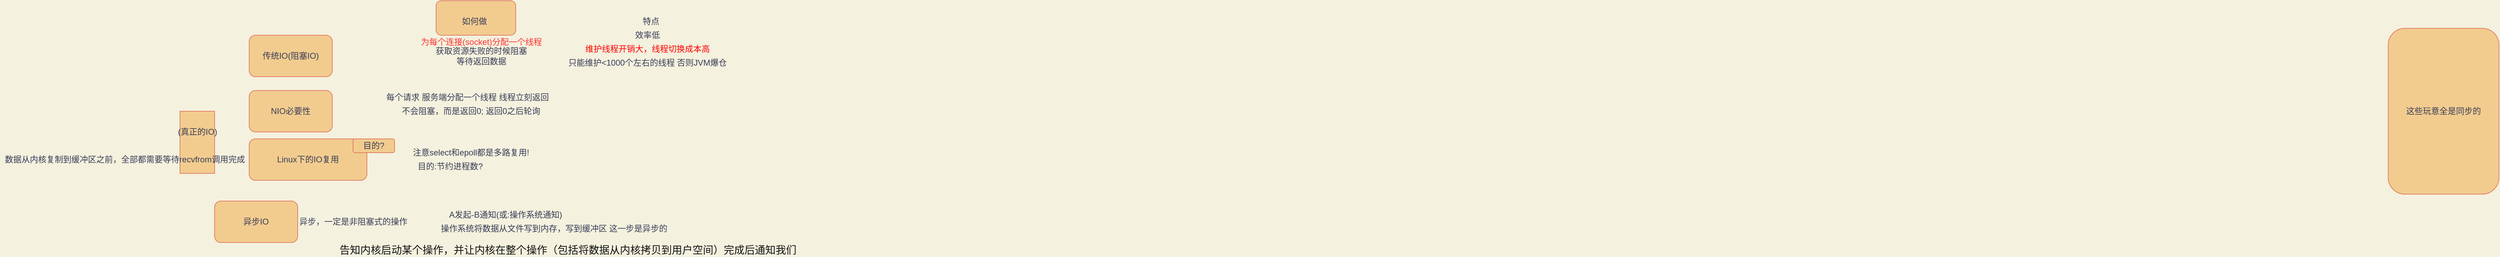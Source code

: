 <mxfile version="13.7.9" type="device" pages="7"><diagram id="jcpJrOP0Y_oxIQ01ZDIn" name="各种IO的区别"><mxGraphModel dx="1422" dy="822" grid="1" gridSize="10" guides="1" tooltips="1" connect="1" arrows="1" fold="1" page="1" pageScale="1" pageWidth="3300" pageHeight="4681" background="#F4F1DE" math="0" shadow="0"><root><mxCell id="aPkKlJgvDQ2-6qIRWal9-0"/><mxCell id="aPkKlJgvDQ2-6qIRWal9-1" parent="aPkKlJgvDQ2-6qIRWal9-0"/><mxCell id="VuOrekHXQq0B_fJ3z3L0-2" value="" style="whiteSpace=wrap;html=1;rounded=0;sketch=0;strokeColor=#E07A5F;fillColor=#F2CC8F;fontColor=#393C56;" parent="aPkKlJgvDQ2-6qIRWal9-1" vertex="1"><mxGeometry x="340" y="370" width="50" height="90" as="geometry"/></mxCell><mxCell id="EaulwQ_MCZhsqrSs8-Di-4" value="" style="rounded=1;whiteSpace=wrap;html=1;fillColor=#F2CC8F;strokeColor=#E07A5F;fontColor=#393C56;" parent="aPkKlJgvDQ2-6qIRWal9-1" vertex="1"><mxGeometry x="710" y="210" width="115" height="50" as="geometry"/></mxCell><mxCell id="tcj21MHT0DZ9KSJWdEU1-0" value="NIO必要性" style="rounded=1;whiteSpace=wrap;html=1;sketch=0;strokeColor=#E07A5F;fillColor=#F2CC8F;fontColor=#393C56;" parent="aPkKlJgvDQ2-6qIRWal9-1" vertex="1"><mxGeometry x="440" y="340" width="120" height="60" as="geometry"/></mxCell><mxCell id="tcj21MHT0DZ9KSJWdEU1-1" value="传统IO(阻塞IO)" style="rounded=1;whiteSpace=wrap;html=1;sketch=0;strokeColor=#E07A5F;fillColor=#F2CC8F;fontColor=#393C56;" parent="aPkKlJgvDQ2-6qIRWal9-1" vertex="1"><mxGeometry x="440" y="260" width="120" height="60" as="geometry"/></mxCell><mxCell id="tcj21MHT0DZ9KSJWdEU1-2" value="如何做" style="text;html=1;align=center;verticalAlign=middle;resizable=0;points=[];autosize=1;fontColor=#393C56;" parent="aPkKlJgvDQ2-6qIRWal9-1" vertex="1"><mxGeometry x="740" y="230" width="50" height="20" as="geometry"/></mxCell><mxCell id="tcj21MHT0DZ9KSJWdEU1-3" value="特点" style="text;html=1;align=center;verticalAlign=middle;resizable=0;points=[];autosize=1;fontColor=#393C56;" parent="aPkKlJgvDQ2-6qIRWal9-1" vertex="1"><mxGeometry x="1000" y="230" width="40" height="20" as="geometry"/></mxCell><mxCell id="tcj21MHT0DZ9KSJWdEU1-4" value="Linux下的IO复用" style="rounded=1;whiteSpace=wrap;html=1;sketch=0;strokeColor=#E07A5F;fillColor=#F2CC8F;fontColor=#393C56;" parent="aPkKlJgvDQ2-6qIRWal9-1" vertex="1"><mxGeometry x="440" y="410" width="170" height="60" as="geometry"/></mxCell><mxCell id="tcj21MHT0DZ9KSJWdEU1-5" value="目的?" style="rounded=1;whiteSpace=wrap;html=1;sketch=0;strokeColor=#E07A5F;fillColor=#F2CC8F;fontColor=#393C56;" parent="aPkKlJgvDQ2-6qIRWal9-1" vertex="1"><mxGeometry x="590" y="410" width="60" height="20" as="geometry"/></mxCell><mxCell id="tcj21MHT0DZ9KSJWdEU1-6" value="获取资源失败的时候阻塞&lt;br&gt;等待返回数据" style="text;html=1;align=center;verticalAlign=middle;resizable=0;points=[];autosize=1;fontColor=#393C56;" parent="aPkKlJgvDQ2-6qIRWal9-1" vertex="1"><mxGeometry x="700" y="275" width="150" height="30" as="geometry"/></mxCell><mxCell id="tcj21MHT0DZ9KSJWdEU1-7" value="效率低" style="text;html=1;align=center;verticalAlign=middle;resizable=0;points=[];autosize=1;fontColor=#393C56;" parent="aPkKlJgvDQ2-6qIRWal9-1" vertex="1"><mxGeometry x="990" y="250" width="50" height="20" as="geometry"/></mxCell><mxCell id="gKLIzSmukag9Tk_ZzplT-1" value="&lt;font color=&quot;#ff3333&quot;&gt;为每个连接(socket)分配一个线程&lt;/font&gt;" style="text;html=1;align=center;verticalAlign=middle;resizable=0;points=[];autosize=1;fontColor=#393C56;" parent="aPkKlJgvDQ2-6qIRWal9-1" vertex="1"><mxGeometry x="680" y="260" width="190" height="20" as="geometry"/></mxCell><mxCell id="gKLIzSmukag9Tk_ZzplT-2" value="&lt;font color=&quot;#ff0000&quot;&gt;维护线程开销大，线程切换成本高&lt;/font&gt;" style="text;html=1;align=center;verticalAlign=middle;resizable=0;points=[];autosize=1;fontColor=#393C56;" parent="aPkKlJgvDQ2-6qIRWal9-1" vertex="1"><mxGeometry x="915" y="270" width="200" height="20" as="geometry"/></mxCell><mxCell id="EaulwQ_MCZhsqrSs8-Di-0" value="只能维护&amp;lt;1000个左右的线程 否则JVM爆仓" style="text;html=1;align=center;verticalAlign=middle;resizable=0;points=[];autosize=1;fontColor=#393C56;" parent="aPkKlJgvDQ2-6qIRWal9-1" vertex="1"><mxGeometry x="895" y="290" width="240" height="20" as="geometry"/></mxCell><mxCell id="EaulwQ_MCZhsqrSs8-Di-1" value="不会阻塞，而是返回0; 返回0之后轮询" style="text;html=1;align=center;verticalAlign=middle;resizable=0;points=[];autosize=1;fontColor=#393C56;" parent="aPkKlJgvDQ2-6qIRWal9-1" vertex="1"><mxGeometry x="650" y="360" width="220" height="20" as="geometry"/></mxCell><mxCell id="EaulwQ_MCZhsqrSs8-Di-2" value="每个请求 服务端分配一个线程 线程立刻返回" style="text;html=1;align=center;verticalAlign=middle;resizable=0;points=[];autosize=1;fontColor=#393C56;" parent="aPkKlJgvDQ2-6qIRWal9-1" vertex="1"><mxGeometry x="630" y="340" width="250" height="20" as="geometry"/></mxCell><mxCell id="EaulwQ_MCZhsqrSs8-Di-3" value="异步IO" style="rounded=1;whiteSpace=wrap;html=1;sketch=0;strokeColor=#E07A5F;fillColor=#F2CC8F;fontColor=#393C56;" parent="aPkKlJgvDQ2-6qIRWal9-1" vertex="1"><mxGeometry x="390" y="500" width="120" height="60" as="geometry"/></mxCell><mxCell id="EaulwQ_MCZhsqrSs8-Di-5" value="异步，一定是非阻塞式的操作" style="text;html=1;align=center;verticalAlign=middle;resizable=0;points=[];autosize=1;fontColor=#393C56;" parent="aPkKlJgvDQ2-6qIRWal9-1" vertex="1"><mxGeometry x="505" y="520" width="170" height="20" as="geometry"/></mxCell><mxCell id="EaulwQ_MCZhsqrSs8-Di-6" value="A发起-B通知(或:操作系统通知)" style="text;html=1;align=center;verticalAlign=middle;resizable=0;points=[];autosize=1;fontColor=#393C56;" parent="aPkKlJgvDQ2-6qIRWal9-1" vertex="1"><mxGeometry x="720" y="510" width="180" height="20" as="geometry"/></mxCell><mxCell id="EaulwQ_MCZhsqrSs8-Di-7" value="操作系统将数据从文件写到内存，写到缓冲区 这一步是异步的" style="text;html=1;align=center;verticalAlign=middle;resizable=0;points=[];autosize=1;fontColor=#393C56;" parent="aPkKlJgvDQ2-6qIRWal9-1" vertex="1"><mxGeometry x="710" y="530" width="340" height="20" as="geometry"/></mxCell><mxCell id="EaulwQ_MCZhsqrSs8-Di-8" value="这些玩意全是同步的" style="rounded=1;whiteSpace=wrap;html=1;sketch=0;strokeColor=#E07A5F;fillColor=#F2CC8F;fontColor=#393C56;" parent="aPkKlJgvDQ2-6qIRWal9-1" vertex="1"><mxGeometry x="3530" y="250" width="160" height="240" as="geometry"/></mxCell><mxCell id="VuOrekHXQq0B_fJ3z3L0-0" value="&lt;span style=&quot;color: rgb(18 , 18 , 18) ; font-size: 15px&quot;&gt;告知内核启动某个操作，并让内核在整个操作（包括将数据从内核拷贝到用户空间）完成后通知我们&lt;/span&gt;" style="text;html=1;align=center;verticalAlign=middle;resizable=0;points=[];autosize=1;fontColor=#393C56;" parent="aPkKlJgvDQ2-6qIRWal9-1" vertex="1"><mxGeometry x="560" y="560" width="680" height="20" as="geometry"/></mxCell><mxCell id="VuOrekHXQq0B_fJ3z3L0-1" value="数据从内核复制到缓冲区之前，全部都需要等待recvfrom调用完成" style="text;html=1;align=center;verticalAlign=middle;resizable=0;points=[];autosize=1;fontColor=#393C56;" parent="aPkKlJgvDQ2-6qIRWal9-1" vertex="1"><mxGeometry x="80" y="430" width="360" height="20" as="geometry"/></mxCell><mxCell id="VuOrekHXQq0B_fJ3z3L0-3" value="(真正的IO)" style="text;html=1;align=center;verticalAlign=middle;resizable=0;points=[];autosize=1;fontColor=#393C56;" parent="aPkKlJgvDQ2-6qIRWal9-1" vertex="1"><mxGeometry x="330" y="390" width="70" height="20" as="geometry"/></mxCell><mxCell id="VuOrekHXQq0B_fJ3z3L0-4" value="注意select和epoll都是多路复用!" style="text;html=1;align=center;verticalAlign=middle;resizable=0;points=[];autosize=1;fontColor=#393C56;" parent="aPkKlJgvDQ2-6qIRWal9-1" vertex="1"><mxGeometry x="670" y="420" width="180" height="20" as="geometry"/></mxCell><mxCell id="VuOrekHXQq0B_fJ3z3L0-5" value="目的:节约进程数?" style="text;html=1;align=center;verticalAlign=middle;resizable=0;points=[];autosize=1;fontColor=#393C56;" parent="aPkKlJgvDQ2-6qIRWal9-1" vertex="1"><mxGeometry x="675" y="440" width="110" height="20" as="geometry"/></mxCell></root></mxGraphModel></diagram><diagram id="RrVRE_1j4jI28efGHd8b" name="NIO"><mxGraphModel dx="1422" dy="822" grid="1" gridSize="10" guides="1" tooltips="1" connect="1" arrows="1" fold="1" page="1" pageScale="1" pageWidth="827" pageHeight="1169" background="#F4F1DE" math="0" shadow="0"><root><mxCell id="0"/><mxCell id="1" parent="0"/><mxCell id="uCiUYHpqoom38__T1jRO-10" value="" style="edgeStyle=orthogonalEdgeStyle;curved=0;rounded=1;sketch=0;orthogonalLoop=1;jettySize=auto;html=1;strokeColor=#E07A5F;fillColor=#F2CC8F;fontColor=#393C56;labelBackgroundColor=#F4F1DE;" parent="1" source="uCiUYHpqoom38__T1jRO-1" edge="1"><mxGeometry relative="1" as="geometry"><mxPoint x="340" y="550" as="targetPoint"/></mxGeometry></mxCell><mxCell id="uCiUYHpqoom38__T1jRO-1" value="NIO" style="rounded=1;whiteSpace=wrap;html=1;sketch=0;strokeColor=#E07A5F;fillColor=#F2CC8F;fontColor=#393C56;" parent="1" vertex="1"><mxGeometry x="280" y="440" width="120" height="60" as="geometry"/></mxCell><mxCell id="kEfQ1YyQj18W264oK9Wv-2" value="" style="edgeStyle=orthogonalEdgeStyle;rounded=0;orthogonalLoop=1;jettySize=auto;html=1;" parent="1" source="uCiUYHpqoom38__T1jRO-11" target="kEfQ1YyQj18W264oK9Wv-1" edge="1"><mxGeometry relative="1" as="geometry"/></mxCell><mxCell id="uCiUYHpqoom38__T1jRO-11" value="1) Buffer" style="rounded=1;whiteSpace=wrap;html=1;sketch=0;strokeColor=#E07A5F;fillColor=#F2CC8F;fontColor=#393C56;" parent="1" vertex="1"><mxGeometry x="280" y="550" width="120" height="60" as="geometry"/></mxCell><mxCell id="uCiUYHpqoom38__T1jRO-16" value="" style="edgeStyle=orthogonalEdgeStyle;curved=0;rounded=1;sketch=0;orthogonalLoop=1;jettySize=auto;html=1;strokeColor=#E07A5F;fillColor=#F2CC8F;fontColor=#393C56;labelBackgroundColor=#F4F1DE;" parent="1" source="uCiUYHpqoom38__T1jRO-13" target="uCiUYHpqoom38__T1jRO-15" edge="1"><mxGeometry relative="1" as="geometry"/></mxCell><mxCell id="uCiUYHpqoom38__T1jRO-13" value="FileChannel 操作?" style="whiteSpace=wrap;html=1;rounded=1;fontColor=#393C56;strokeColor=#E07A5F;fillColor=#F2CC8F;sketch=0;" parent="1" vertex="1"><mxGeometry x="680" y="690" width="120" height="60" as="geometry"/></mxCell><mxCell id="uCiUYHpqoom38__T1jRO-24" value="" style="edgeStyle=orthogonalEdgeStyle;curved=0;rounded=1;sketch=0;orthogonalLoop=1;jettySize=auto;html=1;strokeColor=#E07A5F;fillColor=#F2CC8F;fontColor=#393C56;labelBackgroundColor=#F4F1DE;" parent="1" source="uCiUYHpqoom38__T1jRO-15" target="uCiUYHpqoom38__T1jRO-23" edge="1"><mxGeometry relative="1" as="geometry"/></mxCell><mxCell id="uCiUYHpqoom38__T1jRO-15" value="文件/网络的另一端" style="whiteSpace=wrap;html=1;rounded=1;fontColor=#393C56;strokeColor=#E07A5F;fillColor=#F2CC8F;sketch=0;" parent="1" vertex="1"><mxGeometry x="880" y="690" width="120" height="60" as="geometry"/></mxCell><mxCell id="uCiUYHpqoom38__T1jRO-19" value="Selector" style="rounded=1;whiteSpace=wrap;html=1;sketch=0;strokeColor=#E07A5F;fillColor=#F2CC8F;fontColor=#393C56;" parent="1" vertex="1"><mxGeometry x="280" y="900" width="120" height="60" as="geometry"/></mxCell><mxCell id="uCiUYHpqoom38__T1jRO-23" value="Channel on client B" style="whiteSpace=wrap;html=1;rounded=1;fontColor=#393C56;strokeColor=#E07A5F;fillColor=#F2CC8F;sketch=0;" parent="1" vertex="1"><mxGeometry x="1080" y="690" width="120" height="60" as="geometry"/></mxCell><mxCell id="kEfQ1YyQj18W264oK9Wv-1" value="Channel" style="rounded=1;whiteSpace=wrap;html=1;sketch=0;strokeColor=#E07A5F;fillColor=#F2CC8F;fontColor=#393C56;" parent="1" vertex="1"><mxGeometry x="280" y="740" width="120" height="60" as="geometry"/></mxCell><mxCell id="RfUhPzIOl2P4dJyDam5m-1" value="这三个谁是关键？" style="rounded=1;whiteSpace=wrap;html=1;sketch=0;strokeColor=#E07A5F;fillColor=#F2CC8F;fontColor=#393C56;" vertex="1" parent="1"><mxGeometry x="280" y="1040" width="120" height="60" as="geometry"/></mxCell><mxCell id="RfUhPzIOl2P4dJyDam5m-2" value="Selector" style="text;html=1;align=center;verticalAlign=middle;resizable=0;points=[];autosize=1;fontColor=#393C56;" vertex="1" parent="1"><mxGeometry x="420" y="1080" width="60" height="20" as="geometry"/></mxCell></root></mxGraphModel></diagram><diagram id="6Q2HA_PxNQA-VXemhyFO" name="Buffer和Channel:操作"><mxGraphModel dx="813" dy="470" grid="1" gridSize="10" guides="1" tooltips="1" connect="1" arrows="1" fold="1" page="1" pageScale="1" pageWidth="3300" pageHeight="4681" background="#F4F1DE" math="0" shadow="0"><root><mxCell id="z-9a7F_i-oudMDe-sxNC-0"/><mxCell id="z-9a7F_i-oudMDe-sxNC-1" parent="z-9a7F_i-oudMDe-sxNC-0"/><mxCell id="z-9a7F_i-oudMDe-sxNC-2" value="Channel" style="whiteSpace=wrap;html=1;sketch=0;strokeColor=#E07A5F;fillColor=#F2CC8F;fontColor=#393C56;rounded=1;" parent="z-9a7F_i-oudMDe-sxNC-1" vertex="1"><mxGeometry x="220" y="280" width="120" height="60" as="geometry"/></mxCell><mxCell id="z-9a7F_i-oudMDe-sxNC-3" value="1)创建" style="whiteSpace=wrap;html=1;sketch=0;strokeColor=#E07A5F;fillColor=#F2CC8F;fontColor=#393C56;rounded=1;" parent="z-9a7F_i-oudMDe-sxNC-1" vertex="1"><mxGeometry x="220" y="380" width="120" height="60" as="geometry"/></mxCell><mxCell id="z-9a7F_i-oudMDe-sxNC-4" value="file.getChannel();" style="text;html=1;align=center;verticalAlign=middle;resizable=0;points=[];autosize=1;fontColor=#393C56;rounded=1;" parent="z-9a7F_i-oudMDe-sxNC-1" vertex="1"><mxGeometry x="330" y="390" width="110" height="20" as="geometry"/></mxCell><mxCell id="z-9a7F_i-oudMDe-sxNC-5" value="Buffer" style="whiteSpace=wrap;html=1;sketch=0;strokeColor=#E07A5F;fillColor=#F2CC8F;fontColor=#393C56;rounded=1;" parent="z-9a7F_i-oudMDe-sxNC-1" vertex="1"><mxGeometry x="540" y="280" width="120" height="60" as="geometry"/></mxCell><mxCell id="z-9a7F_i-oudMDe-sxNC-6" value="1)创建" style="whiteSpace=wrap;html=1;sketch=0;strokeColor=#E07A5F;fillColor=#F2CC8F;fontColor=#393C56;rounded=1;" parent="z-9a7F_i-oudMDe-sxNC-1" vertex="1"><mxGeometry x="540" y="380" width="120" height="60" as="geometry"/></mxCell><mxCell id="z-9a7F_i-oudMDe-sxNC-8" style="edgeStyle=orthogonalEdgeStyle;sketch=0;orthogonalLoop=1;jettySize=auto;html=1;strokeColor=#E07A5F;fillColor=#F2CC8F;fontColor=#393C56;entryX=0;entryY=0.5;entryDx=0;entryDy=0;labelBackgroundColor=#F4F1DE;curved=1;" parent="z-9a7F_i-oudMDe-sxNC-1" source="z-9a7F_i-oudMDe-sxNC-7" target="z-9a7F_i-oudMDe-sxNC-9" edge="1"><mxGeometry relative="1" as="geometry"><mxPoint x="530" y="520" as="targetPoint"/></mxGeometry></mxCell><mxCell id="7AoGkEot6foHc97e6kvA-9" style="edgeStyle=orthogonalEdgeStyle;curved=1;rounded=1;sketch=0;orthogonalLoop=1;jettySize=auto;html=1;entryX=0;entryY=0.5;entryDx=0;entryDy=0;strokeColor=#E07A5F;fillColor=#F2CC8F;fontColor=#393C56;exitX=0.006;exitY=0.448;exitDx=0;exitDy=0;exitPerimeter=0;" edge="1" parent="z-9a7F_i-oudMDe-sxNC-1" source="z-9a7F_i-oudMDe-sxNC-7" target="7AoGkEot6foHc97e6kvA-6"><mxGeometry relative="1" as="geometry"><Array as="points"><mxPoint x="221" y="524"/><mxPoint x="80" y="524"/><mxPoint x="80" y="760"/></Array></mxGeometry></mxCell><mxCell id="z-9a7F_i-oudMDe-sxNC-7" value="2) 从channel读出" style="whiteSpace=wrap;html=1;sketch=0;strokeColor=#E07A5F;fillColor=#F2CC8F;fontColor=#393C56;rounded=1;" parent="z-9a7F_i-oudMDe-sxNC-1" vertex="1"><mxGeometry x="220" y="490" width="120" height="60" as="geometry"/></mxCell><mxCell id="z-9a7F_i-oudMDe-sxNC-9" value="读入到Buffer" style="whiteSpace=wrap;html=1;sketch=0;strokeColor=#E07A5F;fillColor=#F2CC8F;fontColor=#393C56;rounded=1;" parent="z-9a7F_i-oudMDe-sxNC-1" vertex="1"><mxGeometry x="540" y="490" width="120" height="60" as="geometry"/></mxCell><mxCell id="z-9a7F_i-oudMDe-sxNC-10" value="一个字节:&lt;br&gt;int byte = channel.read(buffer)&lt;br&gt;如果=-1 则为空" style="text;html=1;align=center;verticalAlign=middle;resizable=0;points=[];autosize=1;fontColor=#393C56;rounded=1;" parent="z-9a7F_i-oudMDe-sxNC-1" vertex="1"><mxGeometry x="340" y="460" width="180" height="50" as="geometry"/></mxCell><mxCell id="z-9a7F_i-oudMDe-sxNC-12" style="edgeStyle=orthogonalEdgeStyle;sketch=0;orthogonalLoop=1;jettySize=auto;html=1;strokeColor=#E07A5F;fillColor=#F2CC8F;fontColor=#393C56;labelBackgroundColor=#F4F1DE;curved=1;entryX=1;entryY=0.5;entryDx=0;entryDy=0;" parent="z-9a7F_i-oudMDe-sxNC-1" source="z-9a7F_i-oudMDe-sxNC-11" edge="1" target="7AoGkEot6foHc97e6kvA-6"><mxGeometry relative="1" as="geometry"><mxPoint x="360" y="760" as="targetPoint"/></mxGeometry></mxCell><mxCell id="z-9a7F_i-oudMDe-sxNC-16" value="" style="edgeStyle=orthogonalEdgeStyle;sketch=0;orthogonalLoop=1;jettySize=auto;html=1;strokeColor=#E07A5F;fillColor=#F2CC8F;fontColor=#393C56;labelBackgroundColor=#F4F1DE;curved=1;" parent="z-9a7F_i-oudMDe-sxNC-1" source="z-9a7F_i-oudMDe-sxNC-11" edge="1"><mxGeometry relative="1" as="geometry"><mxPoint x="770" y="760" as="targetPoint"/></mxGeometry></mxCell><mxCell id="z-9a7F_i-oudMDe-sxNC-11" value="3) 读出" style="whiteSpace=wrap;html=1;sketch=0;strokeColor=#E07A5F;fillColor=#F2CC8F;fontColor=#393C56;rounded=1;" parent="z-9a7F_i-oudMDe-sxNC-1" vertex="1"><mxGeometry x="540" y="730" width="120" height="60" as="geometry"/></mxCell><mxCell id="z-9a7F_i-oudMDe-sxNC-13" value="buffer.flip() 切换成读" style="text;html=1;align=center;verticalAlign=middle;resizable=0;points=[];autosize=1;fontColor=#393C56;rounded=1;" parent="z-9a7F_i-oudMDe-sxNC-1" vertex="1"><mxGeometry x="540" y="710" width="120" height="20" as="geometry"/></mxCell><mxCell id="z-9a7F_i-oudMDe-sxNC-14" value="channel.write(buf)" style="text;html=1;align=center;verticalAlign=middle;resizable=0;points=[];autosize=1;fontColor=#393C56;rounded=1;" parent="z-9a7F_i-oudMDe-sxNC-1" vertex="1"><mxGeometry x="390" y="740" width="110" height="20" as="geometry"/></mxCell><mxCell id="z-9a7F_i-oudMDe-sxNC-17" value="buffer.get()" style="text;html=1;align=center;verticalAlign=middle;resizable=0;points=[];autosize=1;fontColor=#393C56;rounded=1;" parent="z-9a7F_i-oudMDe-sxNC-1" vertex="1"><mxGeometry x="680" y="730" width="70" height="20" as="geometry"/></mxCell><mxCell id="z-9a7F_i-oudMDe-sxNC-18" value="4)读完了之后" style="whiteSpace=wrap;html=1;sketch=0;strokeColor=#E07A5F;fillColor=#F2CC8F;fontColor=#393C56;rounded=1;" parent="z-9a7F_i-oudMDe-sxNC-1" vertex="1"><mxGeometry x="540" y="860" width="120" height="60" as="geometry"/></mxCell><mxCell id="z-9a7F_i-oudMDe-sxNC-19" value="clear() 清理&lt;br&gt;compact() 清理并准备" style="text;html=1;align=center;verticalAlign=middle;resizable=0;points=[];autosize=1;fontColor=#393C56;rounded=1;" parent="z-9a7F_i-oudMDe-sxNC-1" vertex="1"><mxGeometry x="690" y="860" width="130" height="30" as="geometry"/></mxCell><mxCell id="z-9a7F_i-oudMDe-sxNC-22" value="关闭RandomAccessFile" style="text;html=1;align=center;verticalAlign=middle;resizable=0;points=[];autosize=1;fontColor=#393C56;rounded=1;" parent="z-9a7F_i-oudMDe-sxNC-1" vertex="1"><mxGeometry x="200" y="920" width="140" height="20" as="geometry"/></mxCell><mxCell id="7AoGkEot6foHc97e6kvA-0" value="CharBuffer.allocate(1024);" style="text;html=1;align=center;verticalAlign=middle;resizable=0;points=[];autosize=1;fontColor=#393C56;rounded=1;" vertex="1" parent="z-9a7F_i-oudMDe-sxNC-1"><mxGeometry x="670" y="400" width="160" height="20" as="geometry"/></mxCell><mxCell id="7AoGkEot6foHc97e6kvA-4" style="edgeStyle=orthogonalEdgeStyle;orthogonalLoop=1;jettySize=auto;html=1;labelBackgroundColor=#F4F1DE;strokeColor=#E07A5F;fontColor=#393C56;curved=1;" edge="1" parent="z-9a7F_i-oudMDe-sxNC-1" source="7AoGkEot6foHc97e6kvA-2" target="z-9a7F_i-oudMDe-sxNC-9"><mxGeometry relative="1" as="geometry"/></mxCell><mxCell id="7AoGkEot6foHc97e6kvA-2" value="" style="whiteSpace=wrap;html=1;sketch=0;strokeColor=#E07A5F;fillColor=#F2CC8F;fontColor=#393C56;rounded=1;" vertex="1" parent="z-9a7F_i-oudMDe-sxNC-1"><mxGeometry x="770" y="490" width="120" height="60" as="geometry"/></mxCell><mxCell id="7AoGkEot6foHc97e6kvA-5" value="&lt;span style=&quot;color: rgb(57 , 60 , 86)&quot;&gt;buffer.put(bytes[])&lt;/span&gt;" style="text;html=1;align=center;verticalAlign=middle;resizable=0;points=[];autosize=1;fontColor=#393C56;rounded=1;" vertex="1" parent="z-9a7F_i-oudMDe-sxNC-1"><mxGeometry x="660" y="500" width="110" height="20" as="geometry"/></mxCell><mxCell id="7AoGkEot6foHc97e6kvA-6" value="读入到Channel" style="whiteSpace=wrap;html=1;sketch=0;strokeColor=#E07A5F;fillColor=#F2CC8F;fontColor=#393C56;rounded=1;" vertex="1" parent="z-9a7F_i-oudMDe-sxNC-1"><mxGeometry x="220" y="730" width="120" height="60" as="geometry"/></mxCell><mxCell id="7AoGkEot6foHc97e6kvA-7" value="其他" style="whiteSpace=wrap;html=1;sketch=0;strokeColor=#E07A5F;fillColor=#F2CC8F;fontColor=#393C56;rounded=1;" vertex="1" parent="z-9a7F_i-oudMDe-sxNC-1"><mxGeometry x="540" y="970" width="120" height="60" as="geometry"/></mxCell><mxCell id="7AoGkEot6foHc97e6kvA-8" value="rewind() 在读模式下重读(position=0)&lt;br&gt;&lt;br&gt;mark()和reset()&amp;nbsp; 标记position位置" style="text;html=1;align=center;verticalAlign=middle;resizable=0;points=[];autosize=1;fontColor=#393C56;" vertex="1" parent="z-9a7F_i-oudMDe-sxNC-1"><mxGeometry x="660" y="975" width="210" height="50" as="geometry"/></mxCell><mxCell id="7AoGkEot6foHc97e6kvA-10" value="toChannel.transferFrom(position,count,fromChannel);" style="text;html=1;align=center;verticalAlign=middle;resizable=0;points=[];autosize=1;fontColor=#393C56;" vertex="1" parent="z-9a7F_i-oudMDe-sxNC-1"><mxGeometry x="85" y="620" width="300" height="20" as="geometry"/></mxCell><mxCell id="7AoGkEot6foHc97e6kvA-12" value="尽量传输size个数据,如果有的话" style="text;html=1;align=center;verticalAlign=middle;resizable=0;points=[];autosize=1;fontColor=#393C56;" vertex="1" parent="z-9a7F_i-oudMDe-sxNC-1"><mxGeometry x="150" y="600" width="180" height="20" as="geometry"/></mxCell><mxCell id="7AoGkEot6foHc97e6kvA-13" value="fromChannel.transferTo(position,size,toChannel);" style="text;html=1;align=center;verticalAlign=middle;resizable=0;points=[];autosize=1;fontColor=#393C56;" vertex="1" parent="z-9a7F_i-oudMDe-sxNC-1"><mxGeometry x="95" y="650" width="280" height="20" as="geometry"/></mxCell></root></mxGraphModel></diagram><diagram id="0SB6wVAcq8nowaWV7nRL" name="Selector"><mxGraphModel dx="4281" dy="567" grid="1" gridSize="10" guides="1" tooltips="1" connect="1" arrows="1" fold="1" page="1" pageScale="1" pageWidth="3300" pageHeight="4681" background="#F4F1DE" math="0" shadow="0"><root><mxCell id="JXZ1FxkpJFXsxihfNElN-0"/><mxCell id="JXZ1FxkpJFXsxihfNElN-1" parent="JXZ1FxkpJFXsxihfNElN-0"/><mxCell id="JXZ1FxkpJFXsxihfNElN-4" value="" style="edgeStyle=orthogonalEdgeStyle;curved=1;rounded=1;sketch=0;orthogonalLoop=1;jettySize=auto;html=1;strokeColor=#E07A5F;fillColor=#F2CC8F;fontColor=#393C56;" edge="1" parent="JXZ1FxkpJFXsxihfNElN-1" source="JXZ1FxkpJFXsxihfNElN-2" target="JXZ1FxkpJFXsxihfNElN-3"><mxGeometry relative="1" as="geometry"/></mxCell><mxCell id="JXZ1FxkpJFXsxihfNElN-35" style="edgeStyle=orthogonalEdgeStyle;curved=1;rounded=1;sketch=0;orthogonalLoop=1;jettySize=auto;html=1;entryX=0;entryY=0.5;entryDx=0;entryDy=0;strokeColor=#E07A5F;fillColor=#F2CC8F;fontColor=#393C56;exitX=0.5;exitY=0;exitDx=0;exitDy=0;" edge="1" parent="JXZ1FxkpJFXsxihfNElN-1" source="JXZ1FxkpJFXsxihfNElN-2" target="JXZ1FxkpJFXsxihfNElN-34"><mxGeometry relative="1" as="geometry"/></mxCell><mxCell id="JXZ1FxkpJFXsxihfNElN-2" value="Selector" style="rounded=1;whiteSpace=wrap;html=1;sketch=0;strokeColor=#E07A5F;fillColor=#F2CC8F;fontColor=#393C56;" vertex="1" parent="JXZ1FxkpJFXsxihfNElN-1"><mxGeometry x="320" y="270" width="120" height="60" as="geometry"/></mxCell><mxCell id="JXZ1FxkpJFXsxihfNElN-7" value="" style="edgeStyle=orthogonalEdgeStyle;curved=1;rounded=1;sketch=0;orthogonalLoop=1;jettySize=auto;html=1;strokeColor=#E07A5F;fillColor=#F2CC8F;fontColor=#393C56;" edge="1" parent="JXZ1FxkpJFXsxihfNElN-1" source="JXZ1FxkpJFXsxihfNElN-3" target="JXZ1FxkpJFXsxihfNElN-6"><mxGeometry relative="1" as="geometry"/></mxCell><mxCell id="JXZ1FxkpJFXsxihfNElN-3" value="创建" style="rounded=1;whiteSpace=wrap;html=1;sketch=0;strokeColor=#E07A5F;fillColor=#F2CC8F;fontColor=#393C56;" vertex="1" parent="JXZ1FxkpJFXsxihfNElN-1"><mxGeometry x="320" y="370" width="120" height="60" as="geometry"/></mxCell><mxCell id="JXZ1FxkpJFXsxihfNElN-5" value="Selector selector = Selector.open();" style="text;html=1;align=center;verticalAlign=middle;resizable=0;points=[];autosize=1;fontColor=#393C56;" vertex="1" parent="JXZ1FxkpJFXsxihfNElN-1"><mxGeometry x="440" y="390" width="200" height="20" as="geometry"/></mxCell><mxCell id="JXZ1FxkpJFXsxihfNElN-9" value="" style="edgeStyle=orthogonalEdgeStyle;curved=1;rounded=1;sketch=0;orthogonalLoop=1;jettySize=auto;html=1;strokeColor=#E07A5F;fillColor=#F2CC8F;fontColor=#393C56;" edge="1" parent="JXZ1FxkpJFXsxihfNElN-1" source="JXZ1FxkpJFXsxihfNElN-6" target="JXZ1FxkpJFXsxihfNElN-8"><mxGeometry relative="1" as="geometry"/></mxCell><mxCell id="JXZ1FxkpJFXsxihfNElN-13" value="" style="edgeStyle=orthogonalEdgeStyle;curved=1;rounded=1;sketch=0;orthogonalLoop=1;jettySize=auto;html=1;strokeColor=#E07A5F;fillColor=#F2CC8F;fontColor=#393C56;" edge="1" parent="JXZ1FxkpJFXsxihfNElN-1" source="JXZ1FxkpJFXsxihfNElN-6" target="JXZ1FxkpJFXsxihfNElN-12"><mxGeometry relative="1" as="geometry"/></mxCell><mxCell id="JXZ1FxkpJFXsxihfNElN-32" value="" style="edgeStyle=orthogonalEdgeStyle;curved=1;rounded=1;sketch=0;orthogonalLoop=1;jettySize=auto;html=1;strokeColor=#E07A5F;fillColor=#F2CC8F;fontColor=#393C56;" edge="1" parent="JXZ1FxkpJFXsxihfNElN-1" source="JXZ1FxkpJFXsxihfNElN-6" target="JXZ1FxkpJFXsxihfNElN-31"><mxGeometry relative="1" as="geometry"/></mxCell><mxCell id="JXZ1FxkpJFXsxihfNElN-6" value="注册（绑定到Channel中）" style="rounded=1;whiteSpace=wrap;html=1;sketch=0;strokeColor=#E07A5F;fillColor=#F2CC8F;fontColor=#393C56;" vertex="1" parent="JXZ1FxkpJFXsxihfNElN-1"><mxGeometry x="320" y="480" width="120" height="60" as="geometry"/></mxCell><mxCell id="JXZ1FxkpJFXsxihfNElN-8" value="channel" style="rounded=1;whiteSpace=wrap;html=1;sketch=0;strokeColor=#E07A5F;fillColor=#F2CC8F;fontColor=#393C56;" vertex="1" parent="JXZ1FxkpJFXsxihfNElN-1"><mxGeometry x="-50" y="480" width="120" height="60" as="geometry"/></mxCell><mxCell id="JXZ1FxkpJFXsxihfNElN-10" value="SelectionKey key = channel.register(selector, &lt;span&gt;&#9;&lt;/span&gt;Selectionkey.OP_READ,&lt;br&gt;(可选)附加的对象);" style="text;html=1;align=center;verticalAlign=middle;resizable=0;points=[];autosize=1;fontColor=#393C56;" vertex="1" parent="JXZ1FxkpJFXsxihfNElN-1"><mxGeometry x="310" y="545" width="390" height="30" as="geometry"/></mxCell><mxCell id="JXZ1FxkpJFXsxihfNElN-11" value="channel.configureBlocking(false);&amp;nbsp;" style="text;html=1;align=center;verticalAlign=middle;resizable=0;points=[];autosize=1;fontColor=#393C56;" vertex="1" parent="JXZ1FxkpJFXsxihfNElN-1"><mxGeometry x="-80" y="450" width="200" height="20" as="geometry"/></mxCell><mxCell id="JXZ1FxkpJFXsxihfNElN-24" value="" style="edgeStyle=orthogonalEdgeStyle;curved=1;rounded=1;sketch=0;orthogonalLoop=1;jettySize=auto;html=1;strokeColor=#E07A5F;fillColor=#F2CC8F;fontColor=#393C56;" edge="1" parent="JXZ1FxkpJFXsxihfNElN-1" source="JXZ1FxkpJFXsxihfNElN-12" target="JXZ1FxkpJFXsxihfNElN-23"><mxGeometry relative="1" as="geometry"/></mxCell><mxCell id="JXZ1FxkpJFXsxihfNElN-27" style="edgeStyle=orthogonalEdgeStyle;curved=1;rounded=1;sketch=0;orthogonalLoop=1;jettySize=auto;html=1;entryX=0.888;entryY=-0.002;entryDx=0;entryDy=0;entryPerimeter=0;strokeColor=#E07A5F;fillColor=#F2CC8F;fontColor=#393C56;" edge="1" parent="JXZ1FxkpJFXsxihfNElN-1" source="JXZ1FxkpJFXsxihfNElN-12" target="JXZ1FxkpJFXsxihfNElN-6"><mxGeometry relative="1" as="geometry"/></mxCell><mxCell id="JXZ1FxkpJFXsxihfNElN-12" value="Key" style="rounded=1;whiteSpace=wrap;html=1;sketch=0;strokeColor=#6c8ebf;fillColor=#dae8fc;" vertex="1" parent="JXZ1FxkpJFXsxihfNElN-1"><mxGeometry x="720" y="480" width="120" height="60" as="geometry"/></mxCell><mxCell id="JXZ1FxkpJFXsxihfNElN-15" value="兴趣事件?" style="rounded=1;whiteSpace=wrap;html=1;sketch=0;strokeColor=#E07A5F;fillColor=#F2CC8F;fontColor=#393C56;" vertex="1" parent="JXZ1FxkpJFXsxihfNElN-1"><mxGeometry x="130" y="540" width="90" height="30" as="geometry"/></mxCell><mxCell id="JXZ1FxkpJFXsxihfNElN-16" value="SelectionKey.OP_READ 读事件" style="text;html=1;align=center;verticalAlign=middle;resizable=0;points=[];autosize=1;fontColor=#393C56;" vertex="1" parent="JXZ1FxkpJFXsxihfNElN-1"><mxGeometry x="110" y="580" width="180" height="20" as="geometry"/></mxCell><mxCell id="JXZ1FxkpJFXsxihfNElN-17" value="ACCEPT 接收事件&lt;br&gt;WRITE 写事件&lt;br&gt;CONNECT 连接事件" style="text;html=1;align=center;verticalAlign=middle;resizable=0;points=[];autosize=1;fontColor=#393C56;" vertex="1" parent="JXZ1FxkpJFXsxihfNElN-1"><mxGeometry x="110" y="595" width="130" height="50" as="geometry"/></mxCell><mxCell id="JXZ1FxkpJFXsxihfNElN-19" value="对两个事件都感兴趣咋办？" style="text;html=1;align=center;verticalAlign=middle;resizable=0;points=[];autosize=1;fontColor=#393C56;" vertex="1" parent="JXZ1FxkpJFXsxihfNElN-1"><mxGeometry x="95" y="645" width="160" height="20" as="geometry"/></mxCell><mxCell id="JXZ1FxkpJFXsxihfNElN-20" value="SelectionKey.OP_READ | SelectionKey.OP_WRITE" style="text;html=1;align=center;verticalAlign=middle;resizable=0;points=[];autosize=1;fontColor=#393C56;" vertex="1" parent="JXZ1FxkpJFXsxihfNElN-1"><mxGeometry x="40" y="665" width="290" height="20" as="geometry"/></mxCell><mxCell id="JXZ1FxkpJFXsxihfNElN-22" value="interestSet = key.interestOps();" style="text;html=1;align=center;verticalAlign=middle;resizable=0;points=[];autosize=1;fontColor=#393C56;" vertex="1" parent="JXZ1FxkpJFXsxihfNElN-1"><mxGeometry x="800" y="545" width="180" height="20" as="geometry"/></mxCell><mxCell id="JXZ1FxkpJFXsxihfNElN-23" value="兴趣事件集(int)" style="rounded=1;whiteSpace=wrap;html=1;sketch=0;strokeColor=#E07A5F;fillColor=#F2CC8F;fontColor=#393C56;" vertex="1" parent="JXZ1FxkpJFXsxihfNElN-1"><mxGeometry x="920" y="480" width="120" height="60" as="geometry"/></mxCell><mxCell id="JXZ1FxkpJFXsxihfNElN-25" value="channel ready 事件集" style="rounded=1;whiteSpace=wrap;html=1;sketch=0;strokeColor=#E07A5F;fillColor=#F2CC8F;fontColor=#393C56;" vertex="1" parent="JXZ1FxkpJFXsxihfNElN-1"><mxGeometry x="920" y="565" width="120" height="60" as="geometry"/></mxCell><mxCell id="JXZ1FxkpJFXsxihfNElN-26" value="readySet = key.readyOps();" style="text;html=1;align=center;verticalAlign=middle;resizable=0;points=[];autosize=1;fontColor=#393C56;" vertex="1" parent="JXZ1FxkpJFXsxihfNElN-1"><mxGeometry x="800" y="610" width="160" height="20" as="geometry"/></mxCell><mxCell id="JXZ1FxkpJFXsxihfNElN-28" value="倒回来访问?" style="text;html=1;align=center;verticalAlign=middle;resizable=0;points=[];autosize=1;fontColor=#393C56;" vertex="1" parent="JXZ1FxkpJFXsxihfNElN-1"><mxGeometry x="550" y="440" width="80" height="20" as="geometry"/></mxCell><mxCell id="JXZ1FxkpJFXsxihfNElN-29" value="key.selector(); key.channel();" style="text;html=1;align=center;verticalAlign=middle;resizable=0;points=[];autosize=1;fontColor=#393C56;" vertex="1" parent="JXZ1FxkpJFXsxihfNElN-1"><mxGeometry x="500" y="460" width="170" height="20" as="geometry"/></mxCell><mxCell id="JXZ1FxkpJFXsxihfNElN-30" value="返回" style="text;html=1;align=center;verticalAlign=middle;resizable=0;points=[];autosize=1;fontColor=#393C56;" vertex="1" parent="JXZ1FxkpJFXsxihfNElN-1"><mxGeometry x="510" y="510" width="40" height="20" as="geometry"/></mxCell><mxCell id="JXZ1FxkpJFXsxihfNElN-38" value="" style="edgeStyle=orthogonalEdgeStyle;curved=1;rounded=1;sketch=0;orthogonalLoop=1;jettySize=auto;html=1;strokeColor=#E07A5F;fillColor=#F2CC8F;fontColor=#393C56;" edge="1" parent="JXZ1FxkpJFXsxihfNElN-1" source="JXZ1FxkpJFXsxihfNElN-31" target="JXZ1FxkpJFXsxihfNElN-37"><mxGeometry relative="1" as="geometry"/></mxCell><mxCell id="JXZ1FxkpJFXsxihfNElN-55" value="" style="edgeStyle=orthogonalEdgeStyle;curved=1;rounded=1;sketch=0;orthogonalLoop=1;jettySize=auto;html=1;strokeColor=#E07A5F;fillColor=#F2CC8F;fontColor=#393C56;" edge="1" parent="JXZ1FxkpJFXsxihfNElN-1" source="JXZ1FxkpJFXsxihfNElN-31" target="JXZ1FxkpJFXsxihfNElN-54"><mxGeometry relative="1" as="geometry"/></mxCell><mxCell id="JXZ1FxkpJFXsxihfNElN-31" value="使用" style="rounded=1;whiteSpace=wrap;html=1;sketch=0;strokeColor=#E07A5F;fillColor=#F2CC8F;fontColor=#393C56;" vertex="1" parent="JXZ1FxkpJFXsxihfNElN-1"><mxGeometry x="320" y="760" width="120" height="60" as="geometry"/></mxCell><mxCell id="JXZ1FxkpJFXsxihfNElN-34" value="方便单个线程处理多个Channel" style="rounded=1;whiteSpace=wrap;html=1;sketch=0;strokeColor=#E07A5F;fillColor=#F2CC8F;fontColor=#393C56;" vertex="1" parent="JXZ1FxkpJFXsxihfNElN-1"><mxGeometry x="690" y="120" width="120" height="60" as="geometry"/></mxCell><mxCell id="JXZ1FxkpJFXsxihfNElN-36" value="为什么?" style="text;html=1;align=center;verticalAlign=middle;resizable=0;points=[];autosize=1;fontColor=#393C56;" vertex="1" parent="JXZ1FxkpJFXsxihfNElN-1"><mxGeometry x="470" y="140" width="60" height="20" as="geometry"/></mxCell><mxCell id="JXZ1FxkpJFXsxihfNElN-37" value="主要用途" style="rounded=1;whiteSpace=wrap;html=1;sketch=0;strokeColor=#E07A5F;fillColor=#F2CC8F;fontColor=#393C56;" vertex="1" parent="JXZ1FxkpJFXsxihfNElN-1"><mxGeometry x="620" y="760" width="120" height="60" as="geometry"/></mxCell><mxCell id="JXZ1FxkpJFXsxihfNElN-40" value="方法" style="rounded=1;whiteSpace=wrap;html=1;sketch=0;strokeColor=#E07A5F;fillColor=#F2CC8F;fontColor=#393C56;" vertex="1" parent="JXZ1FxkpJFXsxihfNElN-1"><mxGeometry x="810" y="760" width="120" height="60" as="geometry"/></mxCell><mxCell id="JXZ1FxkpJFXsxihfNElN-45" value="" style="edgeStyle=orthogonalEdgeStyle;curved=1;rounded=1;sketch=0;orthogonalLoop=1;jettySize=auto;html=1;strokeColor=#E07A5F;fillColor=#F2CC8F;fontColor=#393C56;" edge="1" parent="JXZ1FxkpJFXsxihfNElN-1" source="JXZ1FxkpJFXsxihfNElN-41" target="JXZ1FxkpJFXsxihfNElN-44"><mxGeometry relative="1" as="geometry"/></mxCell><mxCell id="JXZ1FxkpJFXsxihfNElN-41" value="int select() 阻塞方法&lt;br&gt;int selectNow() 非阻塞&lt;br&gt;返回就绪的通道数" style="text;html=1;align=center;verticalAlign=middle;resizable=0;points=[];autosize=1;fontColor=#393C56;" vertex="1" parent="JXZ1FxkpJFXsxihfNElN-1"><mxGeometry x="810" y="820" width="130" height="50" as="geometry"/></mxCell><mxCell id="JXZ1FxkpJFXsxihfNElN-42" value="非常像那个select()&lt;br&gt;监听多个Channel 关注就绪情况" style="text;html=1;align=center;verticalAlign=middle;resizable=0;points=[];autosize=1;fontColor=#393C56;" vertex="1" parent="JXZ1FxkpJFXsxihfNElN-1"><mxGeometry x="570" y="830" width="180" height="30" as="geometry"/></mxCell><mxCell id="JXZ1FxkpJFXsxihfNElN-44" value="然后 Set selectedKeys = selector.selectedKeys():" style="text;html=1;align=center;verticalAlign=middle;resizable=0;points=[];autosize=1;fontColor=#393C56;" vertex="1" parent="JXZ1FxkpJFXsxihfNElN-1"><mxGeometry x="945" y="835" width="280" height="20" as="geometry"/></mxCell><mxCell id="JXZ1FxkpJFXsxihfNElN-46" value="它是一个关键的用于处理Channel的东西。有点像遥控器" style="text;html=1;align=center;verticalAlign=middle;resizable=0;points=[];autosize=1;fontColor=#393C56;" vertex="1" parent="JXZ1FxkpJFXsxihfNElN-1"><mxGeometry x="710" y="440" width="310" height="20" as="geometry"/></mxCell><mxCell id="JXZ1FxkpJFXsxihfNElN-47" value="判定是否符合某事件" style="rounded=1;whiteSpace=wrap;html=1;sketch=0;strokeColor=#E07A5F;fillColor=#F2CC8F;fontColor=#393C56;" vertex="1" parent="JXZ1FxkpJFXsxihfNElN-1"><mxGeometry x="920" y="645" width="120" height="60" as="geometry"/></mxCell><mxCell id="JXZ1FxkpJFXsxihfNElN-48" value="key.isReadable() 等四个方法" style="text;html=1;align=center;verticalAlign=middle;resizable=0;points=[];autosize=1;fontColor=#393C56;" vertex="1" parent="JXZ1FxkpJFXsxihfNElN-1"><mxGeometry x="775" y="680" width="170" height="20" as="geometry"/></mxCell><mxCell id="JXZ1FxkpJFXsxihfNElN-52" value="" style="edgeStyle=orthogonalEdgeStyle;curved=1;rounded=1;sketch=0;orthogonalLoop=1;jettySize=auto;html=1;strokeColor=#E07A5F;fillColor=#F2CC8F;fontColor=#393C56;" edge="1" parent="JXZ1FxkpJFXsxihfNElN-1" source="JXZ1FxkpJFXsxihfNElN-49" target="JXZ1FxkpJFXsxihfNElN-51"><mxGeometry relative="1" as="geometry"/></mxCell><mxCell id="JXZ1FxkpJFXsxihfNElN-49" value="其他应用" style="rounded=1;whiteSpace=wrap;html=1;sketch=0;strokeColor=#E07A5F;fillColor=#F2CC8F;fontColor=#393C56;" vertex="1" parent="JXZ1FxkpJFXsxihfNElN-1"><mxGeometry x="610" y="880" width="120" height="60" as="geometry"/></mxCell><mxCell id="JXZ1FxkpJFXsxihfNElN-51" value="阻塞时?" style="rounded=1;whiteSpace=wrap;html=1;sketch=0;strokeColor=#E07A5F;fillColor=#F2CC8F;fontColor=#393C56;" vertex="1" parent="JXZ1FxkpJFXsxihfNElN-1"><mxGeometry x="840" y="880" width="120" height="60" as="geometry"/></mxCell><mxCell id="JXZ1FxkpJFXsxihfNElN-53" value="selector.wakeUp();" style="text;html=1;align=center;verticalAlign=middle;resizable=0;points=[];autosize=1;fontColor=#393C56;" vertex="1" parent="JXZ1FxkpJFXsxihfNElN-1"><mxGeometry x="715" y="920" width="110" height="20" as="geometry"/></mxCell><mxCell id="JXZ1FxkpJFXsxihfNElN-54" value="关闭" style="rounded=1;whiteSpace=wrap;html=1;sketch=0;strokeColor=#E07A5F;fillColor=#F2CC8F;fontColor=#393C56;" vertex="1" parent="JXZ1FxkpJFXsxihfNElN-1"><mxGeometry x="320" y="900" width="120" height="60" as="geometry"/></mxCell><mxCell id="JXZ1FxkpJFXsxihfNElN-56" value="selector.close()" style="text;html=1;align=center;verticalAlign=middle;resizable=0;points=[];autosize=1;fontColor=#393C56;" vertex="1" parent="JXZ1FxkpJFXsxihfNElN-1"><mxGeometry x="300" y="980" width="100" height="20" as="geometry"/></mxCell><mxCell id="ylkkoT2uatZe5HG7t9Ye-0" value="而且我们对特定事件也有要求&lt;br&gt;这样一来我们可以等待通道就绪之后再写&lt;br&gt;这也是NIO的含义所在——轮询！" style="text;html=1;align=center;verticalAlign=middle;resizable=0;points=[];autosize=1;fontColor=#393C56;" vertex="1" parent="JXZ1FxkpJFXsxihfNElN-1"><mxGeometry x="635" y="65" width="230" height="50" as="geometry"/></mxCell></root></mxGraphModel></diagram><diagram id="4o8q72xTeMwnEb-AnGkn" name="AIO"><mxGraphModel dx="1422" dy="822" grid="1" gridSize="10" guides="1" tooltips="1" connect="1" arrows="1" fold="1" page="1" pageScale="1" pageWidth="3300" pageHeight="4681" background="#F4F1DE" math="0" shadow="0"><root><mxCell id="3pGjGqLg-1-xCHx9Y6fo-0"/><mxCell id="3pGjGqLg-1-xCHx9Y6fo-1" parent="3pGjGqLg-1-xCHx9Y6fo-0"/><mxCell id="n9FEhfLR5vxdQ5NVis-E-34" value="" style="rounded=1;whiteSpace=wrap;html=1;sketch=0;strokeColor=#E07A5F;fillColor=#F2CC8F;fontColor=#393C56;" parent="3pGjGqLg-1-xCHx9Y6fo-1" vertex="1"><mxGeometry x="665" y="520" width="505" height="170" as="geometry"/></mxCell><mxCell id="n9FEhfLR5vxdQ5NVis-E-2" style="edgeStyle=orthogonalEdgeStyle;curved=0;rounded=1;sketch=0;orthogonalLoop=1;jettySize=auto;html=1;entryX=0;entryY=0.5;entryDx=0;entryDy=0;strokeColor=#E07A5F;fillColor=#F2CC8F;fontColor=#393C56;" parent="3pGjGqLg-1-xCHx9Y6fo-1" source="n9FEhfLR5vxdQ5NVis-E-3" target="n9FEhfLR5vxdQ5NVis-E-1" edge="1"><mxGeometry relative="1" as="geometry"/></mxCell><mxCell id="n9FEhfLR5vxdQ5NVis-E-0" value="A" style="rounded=1;whiteSpace=wrap;html=1;fillColor=#F2CC8F;strokeColor=#E07A5F;fontColor=#393C56;" parent="3pGjGqLg-1-xCHx9Y6fo-1" vertex="1"><mxGeometry x="380" y="200" width="120" height="60" as="geometry"/></mxCell><mxCell id="n9FEhfLR5vxdQ5NVis-E-1" value="B" style="rounded=1;whiteSpace=wrap;html=1;fillColor=#F2CC8F;strokeColor=#E07A5F;fontColor=#393C56;" parent="3pGjGqLg-1-xCHx9Y6fo-1" vertex="1"><mxGeometry x="750" y="200" width="120" height="60" as="geometry"/></mxCell><mxCell id="n9FEhfLR5vxdQ5NVis-E-3" value="请求" style="text;html=1;align=center;verticalAlign=middle;resizable=0;points=[];autosize=1;fontColor=#393C56;" parent="3pGjGqLg-1-xCHx9Y6fo-1" vertex="1"><mxGeometry x="580" y="220" width="40" height="20" as="geometry"/></mxCell><mxCell id="n9FEhfLR5vxdQ5NVis-E-4" style="edgeStyle=orthogonalEdgeStyle;curved=0;rounded=1;sketch=0;orthogonalLoop=1;jettySize=auto;html=1;entryX=0;entryY=0.5;entryDx=0;entryDy=0;strokeColor=#E07A5F;fillColor=#F2CC8F;fontColor=#393C56;" parent="3pGjGqLg-1-xCHx9Y6fo-1" source="n9FEhfLR5vxdQ5NVis-E-0" target="n9FEhfLR5vxdQ5NVis-E-3" edge="1"><mxGeometry relative="1" as="geometry"><mxPoint x="500" y="230" as="sourcePoint"/><mxPoint x="600" y="230" as="targetPoint"/></mxGeometry></mxCell><mxCell id="n9FEhfLR5vxdQ5NVis-E-24" value="" style="edgeStyle=orthogonalEdgeStyle;curved=0;rounded=1;sketch=0;orthogonalLoop=1;jettySize=auto;html=1;strokeColor=#E07A5F;fillColor=#F2CC8F;fontColor=#393C56;" parent="3pGjGqLg-1-xCHx9Y6fo-1" source="n9FEhfLR5vxdQ5NVis-E-26" target="n9FEhfLR5vxdQ5NVis-E-23" edge="1"><mxGeometry relative="1" as="geometry"/></mxCell><mxCell id="n9FEhfLR5vxdQ5NVis-E-5" value="Timer" style="rounded=1;whiteSpace=wrap;html=1;fillColor=#F2CC8F;strokeColor=#E07A5F;fontColor=#393C56;" parent="3pGjGqLg-1-xCHx9Y6fo-1" vertex="1"><mxGeometry x="730" y="450" width="120" height="60" as="geometry"/></mxCell><mxCell id="n9FEhfLR5vxdQ5NVis-E-7" style="edgeStyle=orthogonalEdgeStyle;curved=0;rounded=1;sketch=0;orthogonalLoop=1;jettySize=auto;html=1;entryX=0.532;entryY=1.129;entryDx=0;entryDy=0;entryPerimeter=0;strokeColor=#E07A5F;fillColor=#F2CC8F;fontColor=#393C56;" parent="3pGjGqLg-1-xCHx9Y6fo-1" source="n9FEhfLR5vxdQ5NVis-E-6" target="n9FEhfLR5vxdQ5NVis-E-3" edge="1"><mxGeometry relative="1" as="geometry"/></mxCell><mxCell id="n9FEhfLR5vxdQ5NVis-E-6" value="知道：任务完成后通知一个进程——调用函数 callback Function&lt;br&gt;任务完成后，做什么。函数参数 arg" style="text;html=1;align=center;verticalAlign=middle;resizable=0;points=[];autosize=1;fontColor=#393C56;" parent="3pGjGqLg-1-xCHx9Y6fo-1" vertex="1"><mxGeometry x="655" y="310" width="350" height="30" as="geometry"/></mxCell><mxCell id="n9FEhfLR5vxdQ5NVis-E-8" value="G(F,arg)" style="text;html=1;align=center;verticalAlign=middle;resizable=0;points=[];autosize=1;fontColor=#393C56;" parent="3pGjGqLg-1-xCHx9Y6fo-1" vertex="1"><mxGeometry x="570" y="190" width="60" height="20" as="geometry"/></mxCell><mxCell id="n9FEhfLR5vxdQ5NVis-E-10" value="调用B的 G(F,arg) 函数" style="text;html=1;align=center;verticalAlign=middle;resizable=0;points=[];autosize=1;fontColor=#393C56;" parent="3pGjGqLg-1-xCHx9Y6fo-1" vertex="1"><mxGeometry x="535" y="170" width="130" height="20" as="geometry"/></mxCell><mxCell id="n9FEhfLR5vxdQ5NVis-E-11" value="funcion F(arg)" style="text;html=1;align=center;verticalAlign=middle;resizable=0;points=[];autosize=1;fontColor=#393C56;" parent="3pGjGqLg-1-xCHx9Y6fo-1" vertex="1"><mxGeometry x="395" y="260" width="90" height="20" as="geometry"/></mxCell><mxCell id="n9FEhfLR5vxdQ5NVis-E-12" value="find(F,arg)" style="text;html=1;align=center;verticalAlign=middle;resizable=0;points=[];autosize=1;fontColor=#393C56;" parent="3pGjGqLg-1-xCHx9Y6fo-1" vertex="1"><mxGeometry x="760" y="180" width="70" height="20" as="geometry"/></mxCell><mxCell id="n9FEhfLR5vxdQ5NVis-E-13" value="F=resultHandler" style="text;html=1;align=center;verticalAlign=middle;resizable=0;points=[];autosize=1;fontColor=#393C56;" parent="3pGjGqLg-1-xCHx9Y6fo-1" vertex="1"><mxGeometry x="390" y="280" width="100" height="20" as="geometry"/></mxCell><mxCell id="n9FEhfLR5vxdQ5NVis-E-15" style="edgeStyle=orthogonalEdgeStyle;curved=0;rounded=1;sketch=0;orthogonalLoop=1;jettySize=auto;html=1;entryX=-0.027;entryY=0.514;entryDx=0;entryDy=0;entryPerimeter=0;strokeColor=#E07A5F;fillColor=#F2CC8F;fontColor=#393C56;" parent="3pGjGqLg-1-xCHx9Y6fo-1" source="n9FEhfLR5vxdQ5NVis-E-16" target="n9FEhfLR5vxdQ5NVis-E-5" edge="1"><mxGeometry relative="1" as="geometry"/></mxCell><mxCell id="n9FEhfLR5vxdQ5NVis-E-14" value="A" style="rounded=1;whiteSpace=wrap;html=1;fillColor=#F2CC8F;strokeColor=#E07A5F;fontColor=#393C56;" parent="3pGjGqLg-1-xCHx9Y6fo-1" vertex="1"><mxGeometry x="390" y="450" width="120" height="60" as="geometry"/></mxCell><mxCell id="n9FEhfLR5vxdQ5NVis-E-16" value="请求" style="text;html=1;align=center;verticalAlign=middle;resizable=0;points=[];autosize=1;fontColor=#393C56;" parent="3pGjGqLg-1-xCHx9Y6fo-1" vertex="1"><mxGeometry x="600" y="470" width="40" height="20" as="geometry"/></mxCell><mxCell id="n9FEhfLR5vxdQ5NVis-E-17" style="edgeStyle=orthogonalEdgeStyle;curved=0;rounded=1;sketch=0;orthogonalLoop=1;jettySize=auto;html=1;entryX=-0.027;entryY=0.514;entryDx=0;entryDy=0;entryPerimeter=0;strokeColor=#E07A5F;fillColor=#F2CC8F;fontColor=#393C56;" parent="3pGjGqLg-1-xCHx9Y6fo-1" source="n9FEhfLR5vxdQ5NVis-E-14" target="n9FEhfLR5vxdQ5NVis-E-16" edge="1"><mxGeometry relative="1" as="geometry"><mxPoint x="510" y="480" as="sourcePoint"/><mxPoint x="756.76" y="480.84" as="targetPoint"/></mxGeometry></mxCell><mxCell id="n9FEhfLR5vxdQ5NVis-E-22" style="edgeStyle=orthogonalEdgeStyle;curved=0;rounded=1;sketch=0;orthogonalLoop=1;jettySize=auto;html=1;strokeColor=#E07A5F;fillColor=#F2CC8F;fontColor=#393C56;" parent="3pGjGqLg-1-xCHx9Y6fo-1" source="n9FEhfLR5vxdQ5NVis-E-19" target="n9FEhfLR5vxdQ5NVis-E-21" edge="1"><mxGeometry relative="1" as="geometry"/></mxCell><mxCell id="n9FEhfLR5vxdQ5NVis-E-19" value="Timer" style="rounded=1;whiteSpace=wrap;html=1;fillColor=#F2CC8F;strokeColor=#E07A5F;fontColor=#393C56;" parent="3pGjGqLg-1-xCHx9Y6fo-1" vertex="1"><mxGeometry x="730" y="550" width="120" height="60" as="geometry"/></mxCell><mxCell id="n9FEhfLR5vxdQ5NVis-E-20" value="A" style="rounded=1;whiteSpace=wrap;html=1;fillColor=#F2CC8F;strokeColor=#E07A5F;fontColor=#393C56;" parent="3pGjGqLg-1-xCHx9Y6fo-1" vertex="1"><mxGeometry x="390" y="540" width="120" height="60" as="geometry"/></mxCell><mxCell id="n9FEhfLR5vxdQ5NVis-E-21" value="A" style="rounded=1;whiteSpace=wrap;html=1;fillColor=#F2CC8F;strokeColor=#E07A5F;fontColor=#393C56;" parent="3pGjGqLg-1-xCHx9Y6fo-1" vertex="1"><mxGeometry x="400" y="550" width="120" height="60" as="geometry"/></mxCell><mxCell id="n9FEhfLR5vxdQ5NVis-E-23" value="数据处理工作" style="rounded=1;whiteSpace=wrap;html=1;fillColor=#F2CC8F;strokeColor=#E07A5F;fontColor=#393C56;" parent="3pGjGqLg-1-xCHx9Y6fo-1" vertex="1"><mxGeometry x="960" y="450" width="120" height="60" as="geometry"/></mxCell><mxCell id="n9FEhfLR5vxdQ5NVis-E-25" value="不睡眠而是不断轮询。定时之后,通知A" style="text;html=1;align=center;verticalAlign=middle;resizable=0;points=[];autosize=1;fontColor=#393C56;" parent="3pGjGqLg-1-xCHx9Y6fo-1" vertex="1"><mxGeometry x="685" y="620" width="220" height="20" as="geometry"/></mxCell><mxCell id="n9FEhfLR5vxdQ5NVis-E-26" value="sleep?" style="text;html=1;align=center;verticalAlign=middle;resizable=0;points=[];autosize=1;fontColor=#393C56;" parent="3pGjGqLg-1-xCHx9Y6fo-1" vertex="1"><mxGeometry x="890" y="470" width="50" height="20" as="geometry"/></mxCell><mxCell id="n9FEhfLR5vxdQ5NVis-E-27" value="" style="edgeStyle=orthogonalEdgeStyle;curved=0;rounded=1;sketch=0;orthogonalLoop=1;jettySize=auto;html=1;strokeColor=#E07A5F;fillColor=#F2CC8F;fontColor=#393C56;" parent="3pGjGqLg-1-xCHx9Y6fo-1" source="n9FEhfLR5vxdQ5NVis-E-5" target="n9FEhfLR5vxdQ5NVis-E-26" edge="1"><mxGeometry relative="1" as="geometry"><mxPoint x="850" y="480" as="sourcePoint"/><mxPoint x="930" y="480" as="targetPoint"/></mxGeometry></mxCell><mxCell id="n9FEhfLR5vxdQ5NVis-E-28" value="Jobs" style="rounded=1;whiteSpace=wrap;html=1;fillColor=#F2CC8F;strokeColor=#E07A5F;fontColor=#393C56;" parent="3pGjGqLg-1-xCHx9Y6fo-1" vertex="1"><mxGeometry x="970" y="550" width="120" height="60" as="geometry"/></mxCell><mxCell id="n9FEhfLR5vxdQ5NVis-E-31" style="edgeStyle=orthogonalEdgeStyle;curved=0;rounded=1;sketch=0;orthogonalLoop=1;jettySize=auto;html=1;entryX=1;entryY=0.5;entryDx=0;entryDy=0;strokeColor=#E07A5F;fillColor=#F2CC8F;fontColor=#393C56;" parent="3pGjGqLg-1-xCHx9Y6fo-1" source="n9FEhfLR5vxdQ5NVis-E-32" target="n9FEhfLR5vxdQ5NVis-E-19" edge="1"><mxGeometry relative="1" as="geometry"/></mxCell><mxCell id="n9FEhfLR5vxdQ5NVis-E-29" value="Jobs" style="rounded=1;whiteSpace=wrap;html=1;fillColor=#F2CC8F;strokeColor=#E07A5F;fontColor=#393C56;" parent="3pGjGqLg-1-xCHx9Y6fo-1" vertex="1"><mxGeometry x="980" y="560" width="120" height="60" as="geometry"/></mxCell><mxCell id="n9FEhfLR5vxdQ5NVis-E-32" value="Events" style="text;html=1;align=center;verticalAlign=middle;resizable=0;points=[];autosize=1;fontColor=#393C56;" parent="3pGjGqLg-1-xCHx9Y6fo-1" vertex="1"><mxGeometry x="880" y="570" width="50" height="20" as="geometry"/></mxCell><mxCell id="n9FEhfLR5vxdQ5NVis-E-33" style="edgeStyle=orthogonalEdgeStyle;curved=0;rounded=1;sketch=0;orthogonalLoop=1;jettySize=auto;html=1;entryX=1;entryY=0.5;entryDx=0;entryDy=0;strokeColor=#E07A5F;fillColor=#F2CC8F;fontColor=#393C56;" parent="3pGjGqLg-1-xCHx9Y6fo-1" source="n9FEhfLR5vxdQ5NVis-E-29" target="n9FEhfLR5vxdQ5NVis-E-32" edge="1"><mxGeometry relative="1" as="geometry"><mxPoint x="980" y="590" as="sourcePoint"/><mxPoint x="850" y="580" as="targetPoint"/></mxGeometry></mxCell><mxCell id="n9FEhfLR5vxdQ5NVis-E-36" style="edgeStyle=orthogonalEdgeStyle;curved=0;rounded=1;sketch=0;orthogonalLoop=1;jettySize=auto;html=1;strokeColor=#E07A5F;fillColor=#F2CC8F;fontColor=#393C56;" parent="3pGjGqLg-1-xCHx9Y6fo-1" source="n9FEhfLR5vxdQ5NVis-E-35" target="n9FEhfLR5vxdQ5NVis-E-32" edge="1"><mxGeometry relative="1" as="geometry"><mxPoint x="920" y="710" as="targetPoint"/></mxGeometry></mxCell><mxCell id="n9FEhfLR5vxdQ5NVis-E-35" value="内核完成事件通知的工作" style="text;html=1;align=center;verticalAlign=middle;resizable=0;points=[];autosize=1;fontColor=#393C56;" parent="3pGjGqLg-1-xCHx9Y6fo-1" vertex="1"><mxGeometry x="1005" y="660" width="150" height="20" as="geometry"/></mxCell></root></mxGraphModel></diagram><diagram id="pa1wTnKDyf1mTAvR5VB9" name="RandomAccessFile"><mxGraphModel dx="1422" dy="822" grid="1" gridSize="10" guides="1" tooltips="1" connect="1" arrows="1" fold="1" page="1" pageScale="1" pageWidth="3300" pageHeight="4681" background="#F4F1DE" math="0" shadow="0"><root><mxCell id="t05ksG3oE6co2qHCd3jP-0"/><mxCell id="t05ksG3oE6co2qHCd3jP-1" parent="t05ksG3oE6co2qHCd3jP-0"/></root></mxGraphModel></diagram><diagram id="Dg1hntj0Ee11oQs74dWq" name="第 7 页"><mxGraphModel dx="1422" dy="822" grid="1" gridSize="10" guides="1" tooltips="1" connect="1" arrows="1" fold="1" page="1" pageScale="1" pageWidth="3300" pageHeight="4681" background="#F4F1DE" math="0" shadow="0"><root><mxCell id="epIaUPBrSfA71tsRKM0h-0"/><mxCell id="epIaUPBrSfA71tsRKM0h-1" parent="epIaUPBrSfA71tsRKM0h-0"/></root></mxGraphModel></diagram></mxfile>